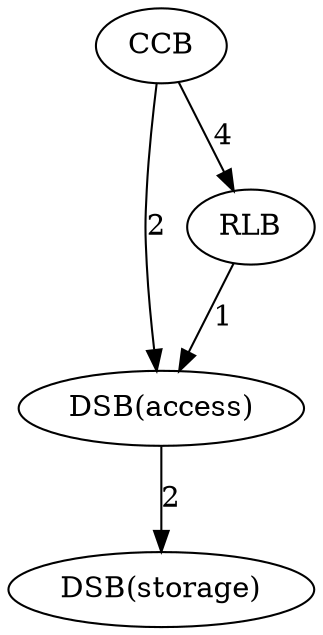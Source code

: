 digraph TDDB {
"DSB(access)" [label="DSB(access)"];
CCB -> "DSB(access)" [label=2];
CCB -> RLB [label=4];
RLB -> "DSB(access)" [label=1];
CCB [label=CCB];
RLB [label=RLB];
"DSB(storage)" [label="DSB(storage)"];
"DSB(access)" [label="DSB(access)"];
"DSB(access)" -> "DSB(storage)" [label=2];
"DSB(access)" [label="DSB(access)"];
}